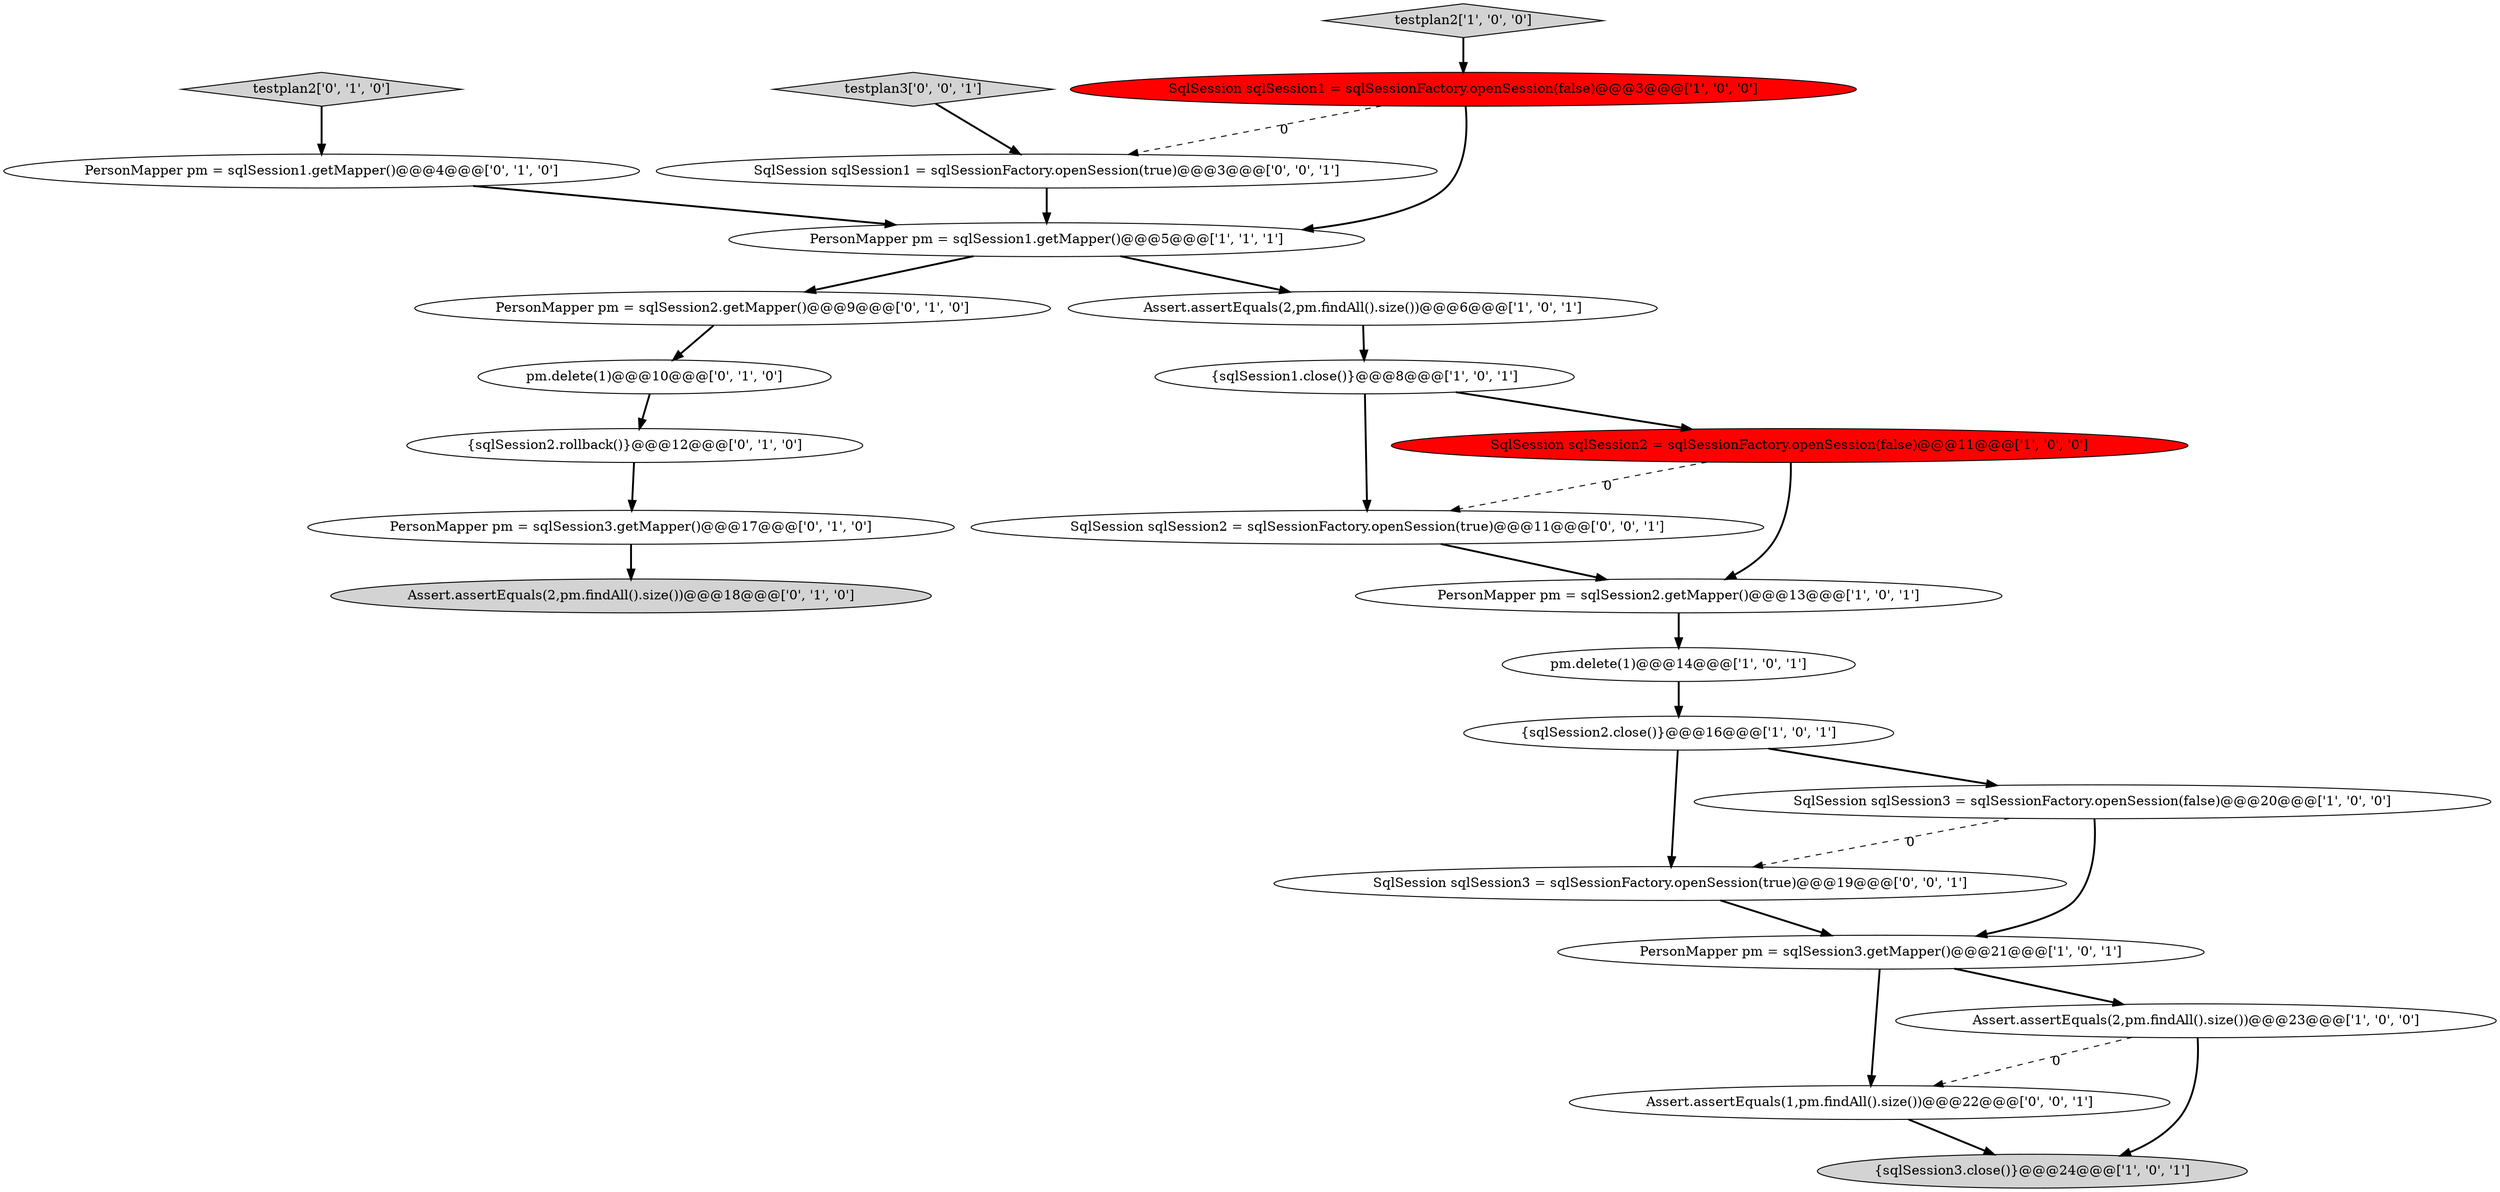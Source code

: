 digraph {
4 [style = filled, label = "pm.delete(1)@@@14@@@['1', '0', '1']", fillcolor = white, shape = ellipse image = "AAA0AAABBB1BBB"];
20 [style = filled, label = "SqlSession sqlSession3 = sqlSessionFactory.openSession(true)@@@19@@@['0', '0', '1']", fillcolor = white, shape = ellipse image = "AAA0AAABBB3BBB"];
2 [style = filled, label = "testplan2['1', '0', '0']", fillcolor = lightgray, shape = diamond image = "AAA0AAABBB1BBB"];
21 [style = filled, label = "SqlSession sqlSession2 = sqlSessionFactory.openSession(true)@@@11@@@['0', '0', '1']", fillcolor = white, shape = ellipse image = "AAA0AAABBB3BBB"];
23 [style = filled, label = "Assert.assertEquals(1,pm.findAll().size())@@@22@@@['0', '0', '1']", fillcolor = white, shape = ellipse image = "AAA0AAABBB3BBB"];
8 [style = filled, label = "SqlSession sqlSession3 = sqlSessionFactory.openSession(false)@@@20@@@['1', '0', '0']", fillcolor = white, shape = ellipse image = "AAA0AAABBB1BBB"];
15 [style = filled, label = "PersonMapper pm = sqlSession1.getMapper()@@@4@@@['0', '1', '0']", fillcolor = white, shape = ellipse image = "AAA0AAABBB2BBB"];
16 [style = filled, label = "{sqlSession2.rollback()}@@@12@@@['0', '1', '0']", fillcolor = white, shape = ellipse image = "AAA0AAABBB2BBB"];
22 [style = filled, label = "SqlSession sqlSession1 = sqlSessionFactory.openSession(true)@@@3@@@['0', '0', '1']", fillcolor = white, shape = ellipse image = "AAA0AAABBB3BBB"];
10 [style = filled, label = "{sqlSession2.close()}@@@16@@@['1', '0', '1']", fillcolor = white, shape = ellipse image = "AAA0AAABBB1BBB"];
0 [style = filled, label = "SqlSession sqlSession2 = sqlSessionFactory.openSession(false)@@@11@@@['1', '0', '0']", fillcolor = red, shape = ellipse image = "AAA1AAABBB1BBB"];
14 [style = filled, label = "Assert.assertEquals(2,pm.findAll().size())@@@18@@@['0', '1', '0']", fillcolor = lightgray, shape = ellipse image = "AAA0AAABBB2BBB"];
1 [style = filled, label = "PersonMapper pm = sqlSession2.getMapper()@@@13@@@['1', '0', '1']", fillcolor = white, shape = ellipse image = "AAA0AAABBB1BBB"];
24 [style = filled, label = "testplan3['0', '0', '1']", fillcolor = lightgray, shape = diamond image = "AAA0AAABBB3BBB"];
17 [style = filled, label = "testplan2['0', '1', '0']", fillcolor = lightgray, shape = diamond image = "AAA0AAABBB2BBB"];
13 [style = filled, label = "PersonMapper pm = sqlSession3.getMapper()@@@17@@@['0', '1', '0']", fillcolor = white, shape = ellipse image = "AAA0AAABBB2BBB"];
18 [style = filled, label = "PersonMapper pm = sqlSession2.getMapper()@@@9@@@['0', '1', '0']", fillcolor = white, shape = ellipse image = "AAA0AAABBB2BBB"];
9 [style = filled, label = "SqlSession sqlSession1 = sqlSessionFactory.openSession(false)@@@3@@@['1', '0', '0']", fillcolor = red, shape = ellipse image = "AAA1AAABBB1BBB"];
12 [style = filled, label = "{sqlSession3.close()}@@@24@@@['1', '0', '1']", fillcolor = lightgray, shape = ellipse image = "AAA0AAABBB1BBB"];
19 [style = filled, label = "pm.delete(1)@@@10@@@['0', '1', '0']", fillcolor = white, shape = ellipse image = "AAA0AAABBB2BBB"];
7 [style = filled, label = "PersonMapper pm = sqlSession1.getMapper()@@@5@@@['1', '1', '1']", fillcolor = white, shape = ellipse image = "AAA0AAABBB1BBB"];
3 [style = filled, label = "{sqlSession1.close()}@@@8@@@['1', '0', '1']", fillcolor = white, shape = ellipse image = "AAA0AAABBB1BBB"];
11 [style = filled, label = "Assert.assertEquals(2,pm.findAll().size())@@@23@@@['1', '0', '0']", fillcolor = white, shape = ellipse image = "AAA0AAABBB1BBB"];
5 [style = filled, label = "Assert.assertEquals(2,pm.findAll().size())@@@6@@@['1', '0', '1']", fillcolor = white, shape = ellipse image = "AAA0AAABBB1BBB"];
6 [style = filled, label = "PersonMapper pm = sqlSession3.getMapper()@@@21@@@['1', '0', '1']", fillcolor = white, shape = ellipse image = "AAA0AAABBB1BBB"];
5->3 [style = bold, label=""];
4->10 [style = bold, label=""];
1->4 [style = bold, label=""];
16->13 [style = bold, label=""];
10->20 [style = bold, label=""];
15->7 [style = bold, label=""];
6->23 [style = bold, label=""];
8->20 [style = dashed, label="0"];
18->19 [style = bold, label=""];
11->23 [style = dashed, label="0"];
9->22 [style = dashed, label="0"];
8->6 [style = bold, label=""];
11->12 [style = bold, label=""];
2->9 [style = bold, label=""];
20->6 [style = bold, label=""];
9->7 [style = bold, label=""];
24->22 [style = bold, label=""];
22->7 [style = bold, label=""];
3->0 [style = bold, label=""];
19->16 [style = bold, label=""];
7->5 [style = bold, label=""];
10->8 [style = bold, label=""];
0->21 [style = dashed, label="0"];
0->1 [style = bold, label=""];
6->11 [style = bold, label=""];
21->1 [style = bold, label=""];
17->15 [style = bold, label=""];
7->18 [style = bold, label=""];
3->21 [style = bold, label=""];
23->12 [style = bold, label=""];
13->14 [style = bold, label=""];
}
